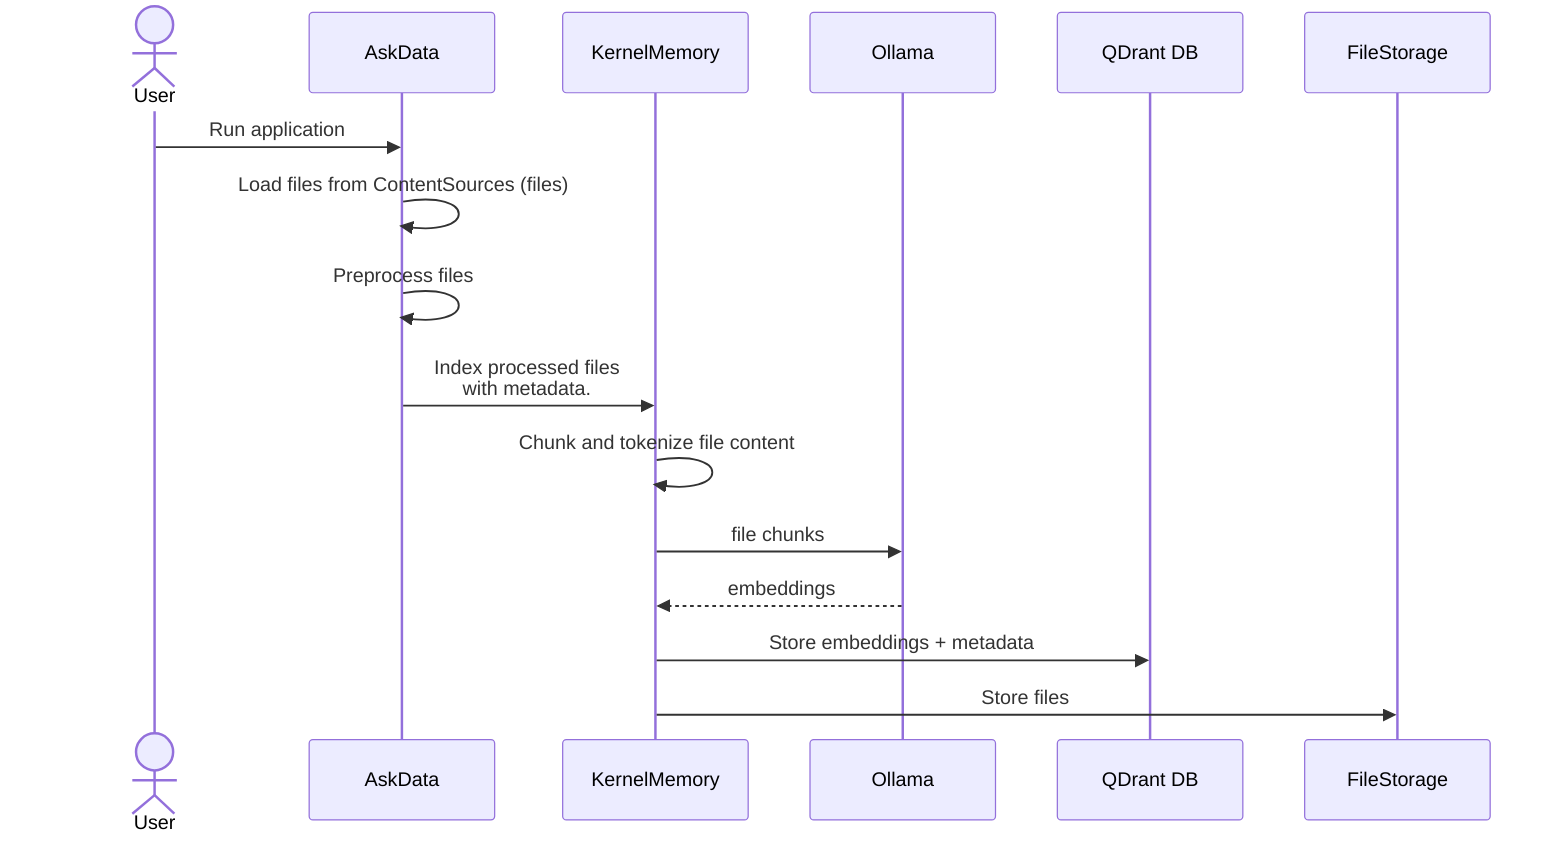 sequenceDiagram
    actor User
    participant AskData
    participant KernelMemory
    participant Ollama
    participant QDrant as QDrant DB
    participant FileStorage

    User->>AskData: Run application
    AskData->>AskData: Load files from ContentSources (files)
    AskData->>AskData: Preprocess files
    AskData->>KernelMemory: Index processed files<br>with metadata.
    KernelMemory->>KernelMemory: Chunk and tokenize file content
    KernelMemory->>Ollama: file chunks
    Ollama-->>KernelMemory: embeddings
    KernelMemory->>QDrant: Store embeddings + metadata
    KernelMemory->>FileStorage: Store files
